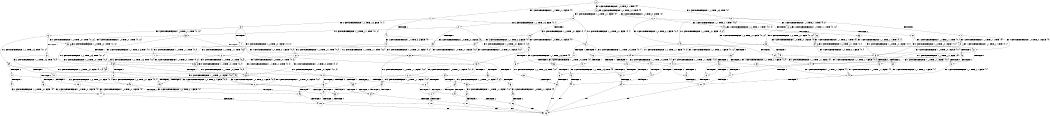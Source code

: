 digraph BCG {
size = "7, 10.5";
center = TRUE;
node [shape = circle];
0 [peripheries = 2];
0 -> 1 [label = "EX !1 !ATOMIC_EXCH_BRANCH (1, +1, TRUE, +1, 1, FALSE) !{0}"];
0 -> 2 [label = "EX !2 !ATOMIC_EXCH_BRANCH (1, +1, TRUE, +0, 3, TRUE) !{0}"];
0 -> 3 [label = "EX !0 !ATOMIC_EXCH_BRANCH (1, +0, TRUE, +0, 1, TRUE) !{0}"];
1 -> 4 [label = "TERMINATE !1"];
1 -> 5 [label = "EX !2 !ATOMIC_EXCH_BRANCH (1, +1, TRUE, +0, 3, FALSE) !{0, 1}"];
1 -> 6 [label = "EX !0 !ATOMIC_EXCH_BRANCH (1, +0, TRUE, +0, 1, FALSE) !{0, 1}"];
2 -> 7 [label = "TERMINATE !2"];
2 -> 8 [label = "EX !1 !ATOMIC_EXCH_BRANCH (1, +1, TRUE, +1, 1, TRUE) !{0, 2}"];
2 -> 9 [label = "EX !0 !ATOMIC_EXCH_BRANCH (1, +0, TRUE, +0, 1, FALSE) !{0, 2}"];
3 -> 10 [label = "EX !1 !ATOMIC_EXCH_BRANCH (1, +1, TRUE, +1, 1, FALSE) !{0}"];
3 -> 11 [label = "EX !2 !ATOMIC_EXCH_BRANCH (1, +1, TRUE, +0, 3, TRUE) !{0}"];
3 -> 3 [label = "EX !0 !ATOMIC_EXCH_BRANCH (1, +0, TRUE, +0, 1, TRUE) !{0}"];
4 -> 12 [label = "EX !2 !ATOMIC_EXCH_BRANCH (1, +1, TRUE, +0, 3, FALSE) !{0}"];
4 -> 13 [label = "EX !0 !ATOMIC_EXCH_BRANCH (1, +0, TRUE, +0, 1, FALSE) !{0}"];
5 -> 14 [label = "TERMINATE !1"];
5 -> 15 [label = "EX !0 !ATOMIC_EXCH_BRANCH (1, +0, TRUE, +0, 1, FALSE) !{0, 1, 2}"];
5 -> 16 [label = "EX !2 !ATOMIC_EXCH_BRANCH (1, +0, TRUE, +1, 1, TRUE) !{0, 1, 2}"];
6 -> 17 [label = "TERMINATE !1"];
6 -> 18 [label = "TERMINATE !0"];
6 -> 19 [label = "EX !2 !ATOMIC_EXCH_BRANCH (1, +1, TRUE, +0, 3, TRUE) !{0, 1}"];
7 -> 20 [label = "EX !1 !ATOMIC_EXCH_BRANCH (1, +1, TRUE, +1, 1, TRUE) !{0}"];
7 -> 21 [label = "EX !0 !ATOMIC_EXCH_BRANCH (1, +0, TRUE, +0, 1, FALSE) !{0}"];
8 -> 22 [label = "TERMINATE !2"];
8 -> 23 [label = "EX !0 !ATOMIC_EXCH_BRANCH (1, +0, TRUE, +0, 1, FALSE) !{0, 1, 2}"];
8 -> 8 [label = "EX !1 !ATOMIC_EXCH_BRANCH (1, +1, TRUE, +1, 1, TRUE) !{0, 1, 2}"];
9 -> 24 [label = "TERMINATE !2"];
9 -> 25 [label = "TERMINATE !0"];
9 -> 19 [label = "EX !1 !ATOMIC_EXCH_BRANCH (1, +1, TRUE, +1, 1, FALSE) !{0, 2}"];
10 -> 26 [label = "TERMINATE !1"];
10 -> 27 [label = "EX !2 !ATOMIC_EXCH_BRANCH (1, +1, TRUE, +0, 3, FALSE) !{0, 1}"];
10 -> 6 [label = "EX !0 !ATOMIC_EXCH_BRANCH (1, +0, TRUE, +0, 1, FALSE) !{0, 1}"];
11 -> 28 [label = "TERMINATE !2"];
11 -> 29 [label = "EX !1 !ATOMIC_EXCH_BRANCH (1, +1, TRUE, +1, 1, TRUE) !{0, 2}"];
11 -> 9 [label = "EX !0 !ATOMIC_EXCH_BRANCH (1, +0, TRUE, +0, 1, FALSE) !{0, 2}"];
12 -> 30 [label = "EX !0 !ATOMIC_EXCH_BRANCH (1, +0, TRUE, +0, 1, FALSE) !{0, 2}"];
12 -> 31 [label = "EX !2 !ATOMIC_EXCH_BRANCH (1, +0, TRUE, +1, 1, TRUE) !{0, 2}"];
13 -> 32 [label = "TERMINATE !0"];
13 -> 33 [label = "EX !2 !ATOMIC_EXCH_BRANCH (1, +1, TRUE, +0, 3, TRUE) !{0}"];
14 -> 30 [label = "EX !0 !ATOMIC_EXCH_BRANCH (1, +0, TRUE, +0, 1, FALSE) !{0, 2}"];
14 -> 31 [label = "EX !2 !ATOMIC_EXCH_BRANCH (1, +0, TRUE, +1, 1, TRUE) !{0, 2}"];
15 -> 34 [label = "TERMINATE !1"];
15 -> 35 [label = "TERMINATE !0"];
15 -> 36 [label = "EX !2 !ATOMIC_EXCH_BRANCH (1, +0, TRUE, +1, 1, FALSE) !{0, 1, 2}"];
16 -> 37 [label = "TERMINATE !1"];
16 -> 38 [label = "EX !0 !ATOMIC_EXCH_BRANCH (1, +0, TRUE, +0, 1, TRUE) !{0, 1, 2}"];
16 -> 39 [label = "EX !2 !ATOMIC_EXCH_BRANCH (1, +1, TRUE, +0, 3, TRUE) !{0, 1, 2}"];
17 -> 32 [label = "TERMINATE !0"];
17 -> 33 [label = "EX !2 !ATOMIC_EXCH_BRANCH (1, +1, TRUE, +0, 3, TRUE) !{0}"];
18 -> 40 [label = "TERMINATE !1"];
18 -> 41 [label = "EX !2 !ATOMIC_EXCH_BRANCH (1, +1, TRUE, +0, 3, TRUE) !{1}"];
19 -> 42 [label = "TERMINATE !1"];
19 -> 43 [label = "TERMINATE !2"];
19 -> 44 [label = "TERMINATE !0"];
20 -> 45 [label = "EX !0 !ATOMIC_EXCH_BRANCH (1, +0, TRUE, +0, 1, FALSE) !{0, 1}"];
20 -> 20 [label = "EX !1 !ATOMIC_EXCH_BRANCH (1, +1, TRUE, +1, 1, TRUE) !{0, 1}"];
21 -> 46 [label = "TERMINATE !0"];
21 -> 47 [label = "EX !1 !ATOMIC_EXCH_BRANCH (1, +1, TRUE, +1, 1, FALSE) !{0}"];
22 -> 45 [label = "EX !0 !ATOMIC_EXCH_BRANCH (1, +0, TRUE, +0, 1, FALSE) !{0, 1}"];
22 -> 20 [label = "EX !1 !ATOMIC_EXCH_BRANCH (1, +1, TRUE, +1, 1, TRUE) !{0, 1}"];
23 -> 48 [label = "TERMINATE !2"];
23 -> 49 [label = "TERMINATE !0"];
23 -> 19 [label = "EX !1 !ATOMIC_EXCH_BRANCH (1, +1, TRUE, +1, 1, FALSE) !{0, 1, 2}"];
24 -> 46 [label = "TERMINATE !0"];
24 -> 47 [label = "EX !1 !ATOMIC_EXCH_BRANCH (1, +1, TRUE, +1, 1, FALSE) !{0}"];
25 -> 50 [label = "TERMINATE !2"];
25 -> 41 [label = "EX !1 !ATOMIC_EXCH_BRANCH (1, +1, TRUE, +1, 1, FALSE) !{1, 2}"];
26 -> 51 [label = "EX !2 !ATOMIC_EXCH_BRANCH (1, +1, TRUE, +0, 3, FALSE) !{0}"];
26 -> 13 [label = "EX !0 !ATOMIC_EXCH_BRANCH (1, +0, TRUE, +0, 1, FALSE) !{0}"];
27 -> 52 [label = "TERMINATE !1"];
27 -> 53 [label = "EX !2 !ATOMIC_EXCH_BRANCH (1, +0, TRUE, +1, 1, TRUE) !{0, 1, 2}"];
27 -> 15 [label = "EX !0 !ATOMIC_EXCH_BRANCH (1, +0, TRUE, +0, 1, FALSE) !{0, 1, 2}"];
28 -> 54 [label = "EX !1 !ATOMIC_EXCH_BRANCH (1, +1, TRUE, +1, 1, TRUE) !{0}"];
28 -> 21 [label = "EX !0 !ATOMIC_EXCH_BRANCH (1, +0, TRUE, +0, 1, FALSE) !{0}"];
29 -> 55 [label = "TERMINATE !2"];
29 -> 29 [label = "EX !1 !ATOMIC_EXCH_BRANCH (1, +1, TRUE, +1, 1, TRUE) !{0, 1, 2}"];
29 -> 23 [label = "EX !0 !ATOMIC_EXCH_BRANCH (1, +0, TRUE, +0, 1, FALSE) !{0, 1, 2}"];
30 -> 56 [label = "TERMINATE !0"];
30 -> 57 [label = "EX !2 !ATOMIC_EXCH_BRANCH (1, +0, TRUE, +1, 1, FALSE) !{0, 2}"];
31 -> 58 [label = "EX !0 !ATOMIC_EXCH_BRANCH (1, +0, TRUE, +0, 1, TRUE) !{0, 2}"];
31 -> 59 [label = "EX !2 !ATOMIC_EXCH_BRANCH (1, +1, TRUE, +0, 3, TRUE) !{0, 2}"];
32 -> 60 [label = "EX !2 !ATOMIC_EXCH_BRANCH (1, +1, TRUE, +0, 3, TRUE) !{1, 2}"];
33 -> 61 [label = "TERMINATE !2"];
33 -> 62 [label = "TERMINATE !0"];
34 -> 56 [label = "TERMINATE !0"];
34 -> 57 [label = "EX !2 !ATOMIC_EXCH_BRANCH (1, +0, TRUE, +1, 1, FALSE) !{0, 2}"];
35 -> 63 [label = "TERMINATE !1"];
35 -> 64 [label = "EX !2 !ATOMIC_EXCH_BRANCH (1, +0, TRUE, +1, 1, FALSE) !{1, 2}"];
36 -> 65 [label = "TERMINATE !1"];
36 -> 66 [label = "TERMINATE !2"];
36 -> 67 [label = "TERMINATE !0"];
37 -> 58 [label = "EX !0 !ATOMIC_EXCH_BRANCH (1, +0, TRUE, +0, 1, TRUE) !{0, 2}"];
37 -> 59 [label = "EX !2 !ATOMIC_EXCH_BRANCH (1, +1, TRUE, +0, 3, TRUE) !{0, 2}"];
38 -> 68 [label = "TERMINATE !1"];
38 -> 69 [label = "EX !2 !ATOMIC_EXCH_BRANCH (1, +1, TRUE, +0, 3, TRUE) !{0, 1, 2}"];
38 -> 38 [label = "EX !0 !ATOMIC_EXCH_BRANCH (1, +0, TRUE, +0, 1, TRUE) !{0, 1, 2}"];
39 -> 70 [label = "TERMINATE !1"];
39 -> 71 [label = "TERMINATE !2"];
39 -> 72 [label = "EX !0 !ATOMIC_EXCH_BRANCH (1, +0, TRUE, +0, 1, FALSE) !{0, 1, 2}"];
40 -> 73 [label = "EX !2 !ATOMIC_EXCH_BRANCH (1, +1, TRUE, +0, 3, TRUE) !{2}"];
41 -> 74 [label = "TERMINATE !1"];
41 -> 75 [label = "TERMINATE !2"];
42 -> 61 [label = "TERMINATE !2"];
42 -> 62 [label = "TERMINATE !0"];
43 -> 76 [label = "TERMINATE !1"];
43 -> 77 [label = "TERMINATE !0"];
44 -> 74 [label = "TERMINATE !1"];
44 -> 75 [label = "TERMINATE !2"];
45 -> 78 [label = "TERMINATE !0"];
45 -> 47 [label = "EX !1 !ATOMIC_EXCH_BRANCH (1, +1, TRUE, +1, 1, FALSE) !{0, 1}"];
46 -> 79 [label = "EX !1 !ATOMIC_EXCH_BRANCH (1, +1, TRUE, +1, 1, FALSE) !{1}"];
47 -> 76 [label = "TERMINATE !1"];
47 -> 77 [label = "TERMINATE !0"];
48 -> 78 [label = "TERMINATE !0"];
48 -> 47 [label = "EX !1 !ATOMIC_EXCH_BRANCH (1, +1, TRUE, +1, 1, FALSE) !{0, 1}"];
49 -> 80 [label = "TERMINATE !2"];
49 -> 41 [label = "EX !1 !ATOMIC_EXCH_BRANCH (1, +1, TRUE, +1, 1, FALSE) !{1, 2}"];
50 -> 79 [label = "EX !1 !ATOMIC_EXCH_BRANCH (1, +1, TRUE, +1, 1, FALSE) !{1}"];
51 -> 81 [label = "EX !2 !ATOMIC_EXCH_BRANCH (1, +0, TRUE, +1, 1, TRUE) !{0, 2}"];
51 -> 30 [label = "EX !0 !ATOMIC_EXCH_BRANCH (1, +0, TRUE, +0, 1, FALSE) !{0, 2}"];
52 -> 81 [label = "EX !2 !ATOMIC_EXCH_BRANCH (1, +0, TRUE, +1, 1, TRUE) !{0, 2}"];
52 -> 30 [label = "EX !0 !ATOMIC_EXCH_BRANCH (1, +0, TRUE, +0, 1, FALSE) !{0, 2}"];
53 -> 68 [label = "TERMINATE !1"];
53 -> 69 [label = "EX !2 !ATOMIC_EXCH_BRANCH (1, +1, TRUE, +0, 3, TRUE) !{0, 1, 2}"];
53 -> 38 [label = "EX !0 !ATOMIC_EXCH_BRANCH (1, +0, TRUE, +0, 1, TRUE) !{0, 1, 2}"];
54 -> 54 [label = "EX !1 !ATOMIC_EXCH_BRANCH (1, +1, TRUE, +1, 1, TRUE) !{0, 1}"];
54 -> 45 [label = "EX !0 !ATOMIC_EXCH_BRANCH (1, +0, TRUE, +0, 1, FALSE) !{0, 1}"];
55 -> 54 [label = "EX !1 !ATOMIC_EXCH_BRANCH (1, +1, TRUE, +1, 1, TRUE) !{0, 1}"];
55 -> 45 [label = "EX !0 !ATOMIC_EXCH_BRANCH (1, +0, TRUE, +0, 1, FALSE) !{0, 1}"];
56 -> 82 [label = "EX !2 !ATOMIC_EXCH_BRANCH (1, +0, TRUE, +1, 1, FALSE) !{1, 2}"];
57 -> 83 [label = "TERMINATE !2"];
57 -> 84 [label = "TERMINATE !0"];
58 -> 85 [label = "EX !2 !ATOMIC_EXCH_BRANCH (1, +1, TRUE, +0, 3, TRUE) !{0, 2}"];
58 -> 58 [label = "EX !0 !ATOMIC_EXCH_BRANCH (1, +0, TRUE, +0, 1, TRUE) !{0, 2}"];
59 -> 86 [label = "TERMINATE !2"];
59 -> 87 [label = "EX !0 !ATOMIC_EXCH_BRANCH (1, +0, TRUE, +0, 1, FALSE) !{0, 2}"];
60 -> 88 [label = "TERMINATE !2"];
61 -> 89 [label = "TERMINATE !0"];
62 -> 88 [label = "TERMINATE !2"];
63 -> 90 [label = "EX !2 !ATOMIC_EXCH_BRANCH (1, +0, TRUE, +1, 1, FALSE) !{2}"];
64 -> 91 [label = "TERMINATE !1"];
64 -> 92 [label = "TERMINATE !2"];
65 -> 83 [label = "TERMINATE !2"];
65 -> 84 [label = "TERMINATE !0"];
66 -> 93 [label = "TERMINATE !1"];
66 -> 94 [label = "TERMINATE !0"];
67 -> 91 [label = "TERMINATE !1"];
67 -> 92 [label = "TERMINATE !2"];
68 -> 85 [label = "EX !2 !ATOMIC_EXCH_BRANCH (1, +1, TRUE, +0, 3, TRUE) !{0, 2}"];
68 -> 58 [label = "EX !0 !ATOMIC_EXCH_BRANCH (1, +0, TRUE, +0, 1, TRUE) !{0, 2}"];
69 -> 95 [label = "TERMINATE !1"];
69 -> 96 [label = "TERMINATE !2"];
69 -> 72 [label = "EX !0 !ATOMIC_EXCH_BRANCH (1, +0, TRUE, +0, 1, FALSE) !{0, 1, 2}"];
70 -> 86 [label = "TERMINATE !2"];
70 -> 87 [label = "EX !0 !ATOMIC_EXCH_BRANCH (1, +0, TRUE, +0, 1, FALSE) !{0, 2}"];
71 -> 97 [label = "TERMINATE !1"];
71 -> 98 [label = "EX !0 !ATOMIC_EXCH_BRANCH (1, +0, TRUE, +0, 1, FALSE) !{0, 1}"];
72 -> 65 [label = "TERMINATE !1"];
72 -> 66 [label = "TERMINATE !2"];
72 -> 67 [label = "TERMINATE !0"];
73 -> 99 [label = "TERMINATE !2"];
74 -> 99 [label = "TERMINATE !2"];
75 -> 100 [label = "TERMINATE !1"];
76 -> 89 [label = "TERMINATE !0"];
77 -> 100 [label = "TERMINATE !1"];
78 -> 79 [label = "EX !1 !ATOMIC_EXCH_BRANCH (1, +1, TRUE, +1, 1, FALSE) !{1}"];
79 -> 100 [label = "TERMINATE !1"];
80 -> 79 [label = "EX !1 !ATOMIC_EXCH_BRANCH (1, +1, TRUE, +1, 1, FALSE) !{1}"];
81 -> 85 [label = "EX !2 !ATOMIC_EXCH_BRANCH (1, +1, TRUE, +0, 3, TRUE) !{0, 2}"];
81 -> 58 [label = "EX !0 !ATOMIC_EXCH_BRANCH (1, +0, TRUE, +0, 1, TRUE) !{0, 2}"];
82 -> 101 [label = "TERMINATE !2"];
83 -> 102 [label = "TERMINATE !0"];
84 -> 101 [label = "TERMINATE !2"];
85 -> 103 [label = "TERMINATE !2"];
85 -> 87 [label = "EX !0 !ATOMIC_EXCH_BRANCH (1, +0, TRUE, +0, 1, FALSE) !{0, 2}"];
86 -> 104 [label = "EX !0 !ATOMIC_EXCH_BRANCH (1, +0, TRUE, +0, 1, FALSE) !{0}"];
87 -> 83 [label = "TERMINATE !2"];
87 -> 84 [label = "TERMINATE !0"];
88 -> 105 [label = "exit"];
89 -> 105 [label = "exit"];
90 -> 106 [label = "TERMINATE !2"];
91 -> 106 [label = "TERMINATE !2"];
92 -> 107 [label = "TERMINATE !1"];
93 -> 102 [label = "TERMINATE !0"];
94 -> 107 [label = "TERMINATE !1"];
95 -> 103 [label = "TERMINATE !2"];
95 -> 87 [label = "EX !0 !ATOMIC_EXCH_BRANCH (1, +0, TRUE, +0, 1, FALSE) !{0, 2}"];
96 -> 108 [label = "TERMINATE !1"];
96 -> 98 [label = "EX !0 !ATOMIC_EXCH_BRANCH (1, +0, TRUE, +0, 1, FALSE) !{0, 1}"];
97 -> 104 [label = "EX !0 !ATOMIC_EXCH_BRANCH (1, +0, TRUE, +0, 1, FALSE) !{0}"];
98 -> 93 [label = "TERMINATE !1"];
98 -> 94 [label = "TERMINATE !0"];
99 -> 105 [label = "exit"];
100 -> 105 [label = "exit"];
101 -> 105 [label = "exit"];
102 -> 105 [label = "exit"];
103 -> 104 [label = "EX !0 !ATOMIC_EXCH_BRANCH (1, +0, TRUE, +0, 1, FALSE) !{0}"];
104 -> 102 [label = "TERMINATE !0"];
106 -> 105 [label = "exit"];
107 -> 105 [label = "exit"];
108 -> 104 [label = "EX !0 !ATOMIC_EXCH_BRANCH (1, +0, TRUE, +0, 1, FALSE) !{0}"];
}
